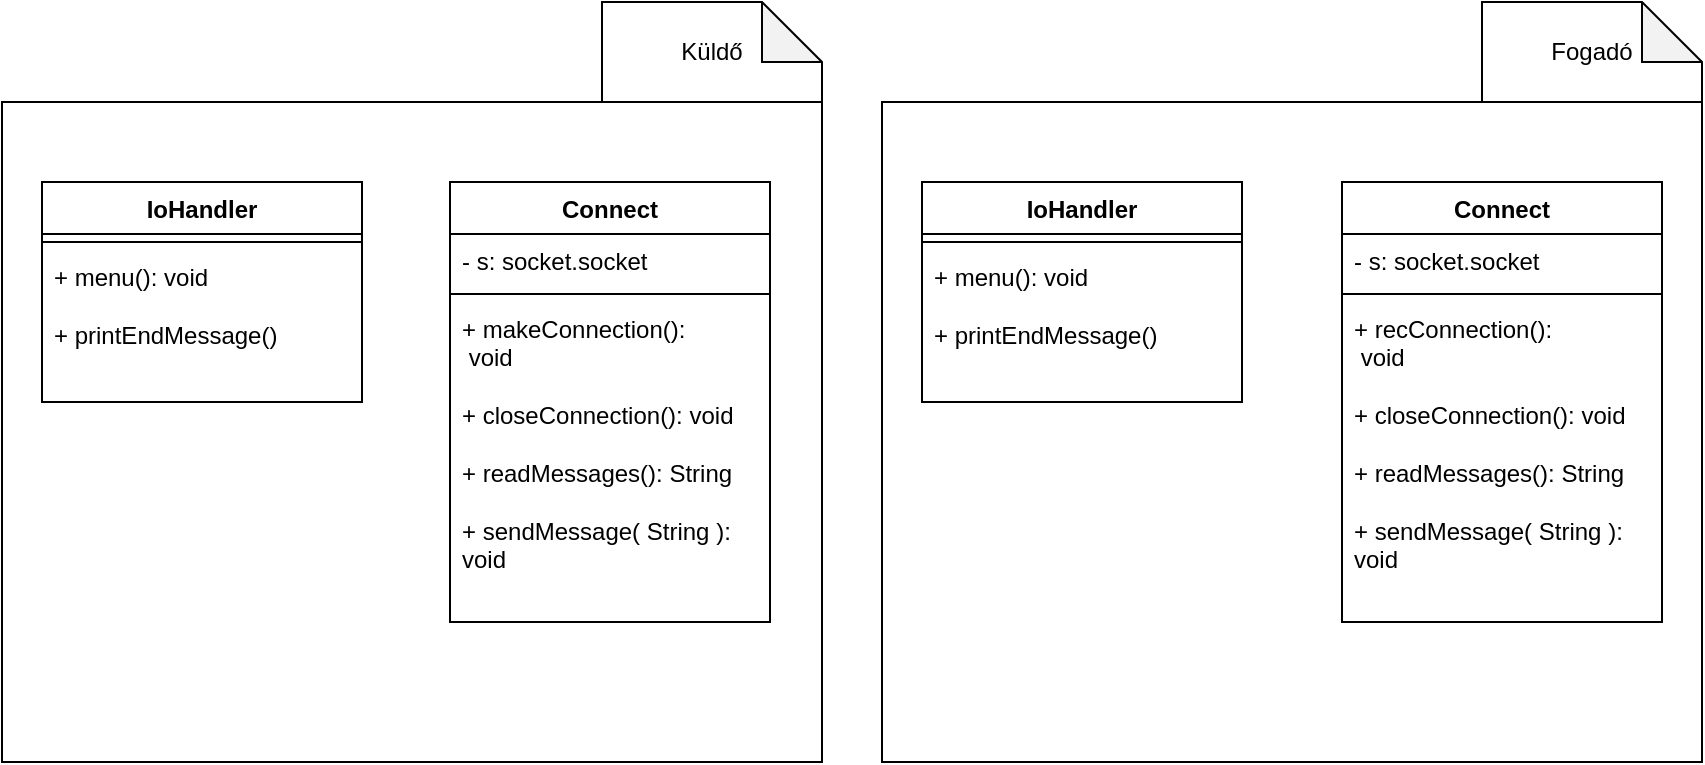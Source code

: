 <mxfile version="21.6.3" type="device">
  <diagram id="C5RBs43oDa-KdzZeNtuy" name="Page-1">
    <mxGraphModel dx="1322" dy="1830" grid="1" gridSize="10" guides="1" tooltips="1" connect="1" arrows="1" fold="1" page="1" pageScale="1" pageWidth="827" pageHeight="1169" math="0" shadow="0">
      <root>
        <mxCell id="WIyWlLk6GJQsqaUBKTNV-0" />
        <mxCell id="WIyWlLk6GJQsqaUBKTNV-1" parent="WIyWlLk6GJQsqaUBKTNV-0" />
        <mxCell id="XxFHVlgPcFe0_U9-Xtdp-8" value="" style="rounded=0;whiteSpace=wrap;html=1;" parent="WIyWlLk6GJQsqaUBKTNV-1" vertex="1">
          <mxGeometry x="110" y="40" width="410" height="330" as="geometry" />
        </mxCell>
        <mxCell id="XxFHVlgPcFe0_U9-Xtdp-4" value="IoHandler" style="swimlane;fontStyle=1;align=center;verticalAlign=top;childLayout=stackLayout;horizontal=1;startSize=26;horizontalStack=0;resizeParent=1;resizeParentMax=0;resizeLast=0;collapsible=1;marginBottom=0;whiteSpace=wrap;html=1;" parent="WIyWlLk6GJQsqaUBKTNV-1" vertex="1">
          <mxGeometry x="130" y="80" width="160" height="110" as="geometry" />
        </mxCell>
        <mxCell id="XxFHVlgPcFe0_U9-Xtdp-6" value="" style="line;strokeWidth=1;fillColor=none;align=left;verticalAlign=middle;spacingTop=-1;spacingLeft=3;spacingRight=3;rotatable=0;labelPosition=right;points=[];portConstraint=eastwest;strokeColor=inherit;" parent="XxFHVlgPcFe0_U9-Xtdp-4" vertex="1">
          <mxGeometry y="26" width="160" height="8" as="geometry" />
        </mxCell>
        <mxCell id="XxFHVlgPcFe0_U9-Xtdp-7" value="+ menu(): void&lt;br&gt;&lt;br&gt;+ printEndMessage()" style="text;strokeColor=none;fillColor=none;align=left;verticalAlign=top;spacingLeft=4;spacingRight=4;overflow=hidden;rotatable=0;points=[[0,0.5],[1,0.5]];portConstraint=eastwest;whiteSpace=wrap;html=1;" parent="XxFHVlgPcFe0_U9-Xtdp-4" vertex="1">
          <mxGeometry y="34" width="160" height="76" as="geometry" />
        </mxCell>
        <mxCell id="XxFHVlgPcFe0_U9-Xtdp-9" value="" style="rounded=0;whiteSpace=wrap;html=1;" parent="WIyWlLk6GJQsqaUBKTNV-1" vertex="1">
          <mxGeometry x="550" y="40" width="410" height="330" as="geometry" />
        </mxCell>
        <mxCell id="XxFHVlgPcFe0_U9-Xtdp-10" value="IoHandler" style="swimlane;fontStyle=1;align=center;verticalAlign=top;childLayout=stackLayout;horizontal=1;startSize=26;horizontalStack=0;resizeParent=1;resizeParentMax=0;resizeLast=0;collapsible=1;marginBottom=0;whiteSpace=wrap;html=1;" parent="WIyWlLk6GJQsqaUBKTNV-1" vertex="1">
          <mxGeometry x="570" y="80" width="160" height="110" as="geometry" />
        </mxCell>
        <mxCell id="XxFHVlgPcFe0_U9-Xtdp-12" value="" style="line;strokeWidth=1;fillColor=none;align=left;verticalAlign=middle;spacingTop=-1;spacingLeft=3;spacingRight=3;rotatable=0;labelPosition=right;points=[];portConstraint=eastwest;strokeColor=inherit;" parent="XxFHVlgPcFe0_U9-Xtdp-10" vertex="1">
          <mxGeometry y="26" width="160" height="8" as="geometry" />
        </mxCell>
        <mxCell id="XxFHVlgPcFe0_U9-Xtdp-13" value="+ menu(): void&lt;br&gt;&lt;br&gt;+ printEndMessage()" style="text;strokeColor=none;fillColor=none;align=left;verticalAlign=top;spacingLeft=4;spacingRight=4;overflow=hidden;rotatable=0;points=[[0,0.5],[1,0.5]];portConstraint=eastwest;whiteSpace=wrap;html=1;" parent="XxFHVlgPcFe0_U9-Xtdp-10" vertex="1">
          <mxGeometry y="34" width="160" height="76" as="geometry" />
        </mxCell>
        <mxCell id="XxFHVlgPcFe0_U9-Xtdp-14" value="Küldő" style="shape=note;whiteSpace=wrap;html=1;backgroundOutline=1;darkOpacity=0.05;" parent="WIyWlLk6GJQsqaUBKTNV-1" vertex="1">
          <mxGeometry x="410" y="-10" width="110" height="50" as="geometry" />
        </mxCell>
        <mxCell id="XxFHVlgPcFe0_U9-Xtdp-15" value="Fogadó" style="shape=note;whiteSpace=wrap;html=1;backgroundOutline=1;darkOpacity=0.05;" parent="WIyWlLk6GJQsqaUBKTNV-1" vertex="1">
          <mxGeometry x="850" y="-10" width="110" height="50" as="geometry" />
        </mxCell>
        <mxCell id="XxFHVlgPcFe0_U9-Xtdp-16" value="Connect" style="swimlane;fontStyle=1;align=center;verticalAlign=top;childLayout=stackLayout;horizontal=1;startSize=26;horizontalStack=0;resizeParent=1;resizeParentMax=0;resizeLast=0;collapsible=1;marginBottom=0;whiteSpace=wrap;html=1;" parent="WIyWlLk6GJQsqaUBKTNV-1" vertex="1">
          <mxGeometry x="334" y="80" width="160" height="220" as="geometry" />
        </mxCell>
        <mxCell id="XxFHVlgPcFe0_U9-Xtdp-17" value="- s: socket.socket" style="text;strokeColor=none;fillColor=none;align=left;verticalAlign=top;spacingLeft=4;spacingRight=4;overflow=hidden;rotatable=0;points=[[0,0.5],[1,0.5]];portConstraint=eastwest;whiteSpace=wrap;html=1;" parent="XxFHVlgPcFe0_U9-Xtdp-16" vertex="1">
          <mxGeometry y="26" width="160" height="26" as="geometry" />
        </mxCell>
        <mxCell id="XxFHVlgPcFe0_U9-Xtdp-18" value="" style="line;strokeWidth=1;fillColor=none;align=left;verticalAlign=middle;spacingTop=-1;spacingLeft=3;spacingRight=3;rotatable=0;labelPosition=right;points=[];portConstraint=eastwest;strokeColor=inherit;" parent="XxFHVlgPcFe0_U9-Xtdp-16" vertex="1">
          <mxGeometry y="52" width="160" height="8" as="geometry" />
        </mxCell>
        <mxCell id="XxFHVlgPcFe0_U9-Xtdp-19" value="+ makeConnection():&lt;br&gt;&amp;nbsp;void&lt;br&gt;&lt;br&gt;+ closeConnection(): void&lt;br&gt;&lt;br&gt;+ readMessages(): String&lt;br&gt;&lt;br&gt;+ sendMessage( String ): void" style="text;strokeColor=none;fillColor=none;align=left;verticalAlign=top;spacingLeft=4;spacingRight=4;overflow=hidden;rotatable=0;points=[[0,0.5],[1,0.5]];portConstraint=eastwest;whiteSpace=wrap;html=1;" parent="XxFHVlgPcFe0_U9-Xtdp-16" vertex="1">
          <mxGeometry y="60" width="160" height="160" as="geometry" />
        </mxCell>
        <mxCell id="XxFHVlgPcFe0_U9-Xtdp-20" value="Connect" style="swimlane;fontStyle=1;align=center;verticalAlign=top;childLayout=stackLayout;horizontal=1;startSize=26;horizontalStack=0;resizeParent=1;resizeParentMax=0;resizeLast=0;collapsible=1;marginBottom=0;whiteSpace=wrap;html=1;" parent="WIyWlLk6GJQsqaUBKTNV-1" vertex="1">
          <mxGeometry x="780" y="80" width="160" height="220" as="geometry" />
        </mxCell>
        <mxCell id="XxFHVlgPcFe0_U9-Xtdp-21" value="- s: socket.socket" style="text;strokeColor=none;fillColor=none;align=left;verticalAlign=top;spacingLeft=4;spacingRight=4;overflow=hidden;rotatable=0;points=[[0,0.5],[1,0.5]];portConstraint=eastwest;whiteSpace=wrap;html=1;" parent="XxFHVlgPcFe0_U9-Xtdp-20" vertex="1">
          <mxGeometry y="26" width="160" height="26" as="geometry" />
        </mxCell>
        <mxCell id="XxFHVlgPcFe0_U9-Xtdp-22" value="" style="line;strokeWidth=1;fillColor=none;align=left;verticalAlign=middle;spacingTop=-1;spacingLeft=3;spacingRight=3;rotatable=0;labelPosition=right;points=[];portConstraint=eastwest;strokeColor=inherit;" parent="XxFHVlgPcFe0_U9-Xtdp-20" vertex="1">
          <mxGeometry y="52" width="160" height="8" as="geometry" />
        </mxCell>
        <mxCell id="XxFHVlgPcFe0_U9-Xtdp-23" value="+ recConnection():&lt;br style=&quot;border-color: var(--border-color);&quot;&gt;&amp;nbsp;void&lt;br style=&quot;border-color: var(--border-color);&quot;&gt;&lt;br style=&quot;border-color: var(--border-color);&quot;&gt;+ closeConnection(): void&lt;br style=&quot;border-color: var(--border-color);&quot;&gt;&lt;br style=&quot;border-color: var(--border-color);&quot;&gt;+ readMessages(): String&lt;br style=&quot;border-color: var(--border-color);&quot;&gt;&lt;br style=&quot;border-color: var(--border-color);&quot;&gt;+ sendMessage( String ): void" style="text;strokeColor=none;fillColor=none;align=left;verticalAlign=top;spacingLeft=4;spacingRight=4;overflow=hidden;rotatable=0;points=[[0,0.5],[1,0.5]];portConstraint=eastwest;whiteSpace=wrap;html=1;" parent="XxFHVlgPcFe0_U9-Xtdp-20" vertex="1">
          <mxGeometry y="60" width="160" height="160" as="geometry" />
        </mxCell>
      </root>
    </mxGraphModel>
  </diagram>
</mxfile>
